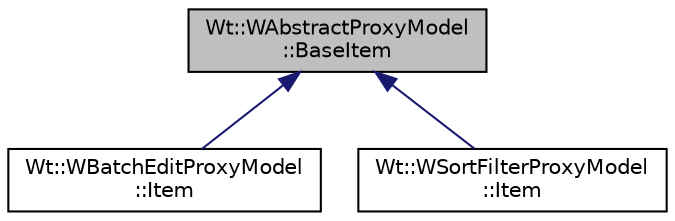 digraph "Wt::WAbstractProxyModel::BaseItem"
{
 // LATEX_PDF_SIZE
  edge [fontname="Helvetica",fontsize="10",labelfontname="Helvetica",labelfontsize="10"];
  node [fontname="Helvetica",fontsize="10",shape=record];
  Node1 [label="Wt::WAbstractProxyModel\l::BaseItem",height=0.2,width=0.4,color="black", fillcolor="grey75", style="filled", fontcolor="black",tooltip="A base class for an item modeling a source index parent."];
  Node1 -> Node2 [dir="back",color="midnightblue",fontsize="10",style="solid",fontname="Helvetica"];
  Node2 [label="Wt::WBatchEditProxyModel\l::Item",height=0.2,width=0.4,color="black", fillcolor="white", style="filled",URL="$structWt_1_1WBatchEditProxyModel_1_1Item.html",tooltip=" "];
  Node1 -> Node3 [dir="back",color="midnightblue",fontsize="10",style="solid",fontname="Helvetica"];
  Node3 [label="Wt::WSortFilterProxyModel\l::Item",height=0.2,width=0.4,color="black", fillcolor="white", style="filled",URL="$structWt_1_1WSortFilterProxyModel_1_1Item.html",tooltip=" "];
}
